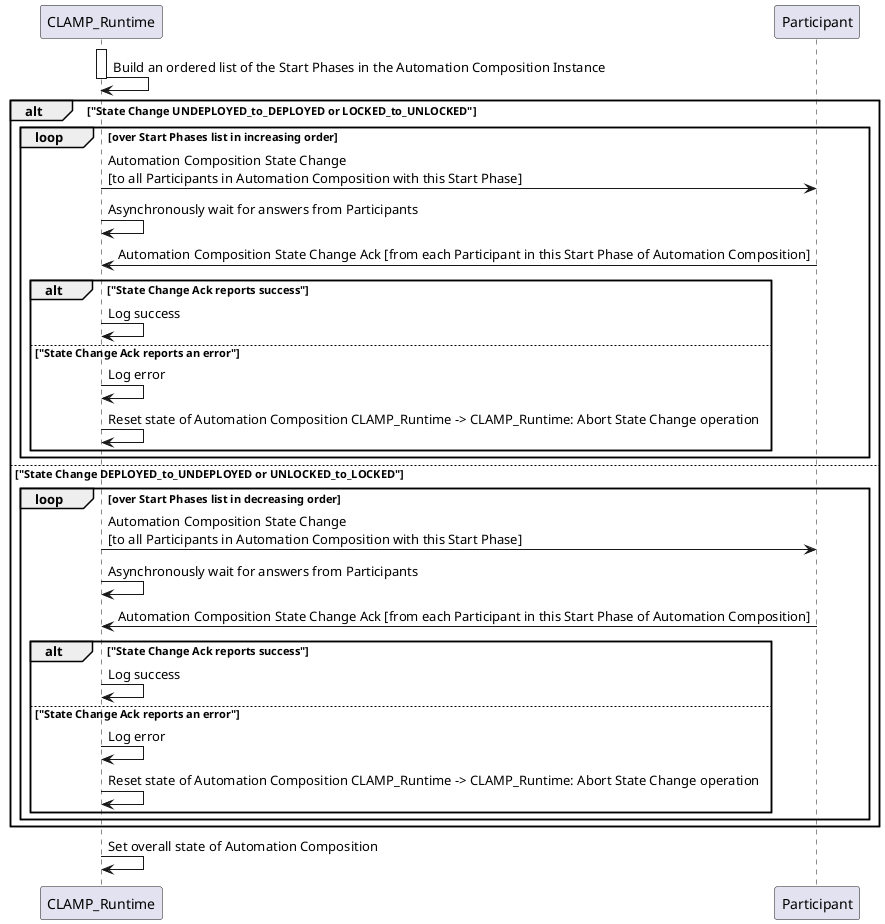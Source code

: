 @startuml

activate CLAMP_Runtime
CLAMP_Runtime -> CLAMP_Runtime: Build an ordered list of the Start Phases in the Automation Composition Instance
deactivate CLAMP_Runtime

alt "State Change UNDEPLOYED_to_DEPLOYED or LOCKED_to_UNLOCKED"
  loop over Start Phases list in increasing order
    CLAMP_Runtime -> Participant: Automation Composition State Change\n[to all Participants in Automation Composition with this Start Phase]
    CLAMP_Runtime -> CLAMP_Runtime: Asynchronously wait for answers from Participants
    CLAMP_Runtime <- Participant: Automation Composition State Change Ack [from each Participant in this Start Phase of Automation Composition]
    alt "State Change Ack reports success"
      CLAMP_Runtime -> CLAMP_Runtime: Log success
    else "State Change Ack reports an error"
      CLAMP_Runtime -> CLAMP_Runtime: Log error
      CLAMP_Runtime -> CLAMP_Runtime: Reset state of Automation Composition CLAMP_Runtime -> CLAMP_Runtime: Abort State Change operation
    end
  end
else "State Change DEPLOYED_to_UNDEPLOYED or UNLOCKED_to_LOCKED"
 loop over Start Phases list in decreasing order
    CLAMP_Runtime -> Participant: Automation Composition State Change\n[to all Participants in Automation Composition with this Start Phase]
    CLAMP_Runtime -> CLAMP_Runtime: Asynchronously wait for answers from Participants
    CLAMP_Runtime <- Participant: Automation Composition State Change Ack [from each Participant in this Start Phase of Automation Composition]
    alt "State Change Ack reports success"
      CLAMP_Runtime -> CLAMP_Runtime: Log success
    else "State Change Ack reports an error"
      CLAMP_Runtime -> CLAMP_Runtime: Log error
      CLAMP_Runtime -> CLAMP_Runtime: Reset state of Automation Composition CLAMP_Runtime -> CLAMP_Runtime: Abort State Change operation
    end
  end
end

CLAMP_Runtime -> CLAMP_Runtime: Set overall state of Automation Composition

@enduml

